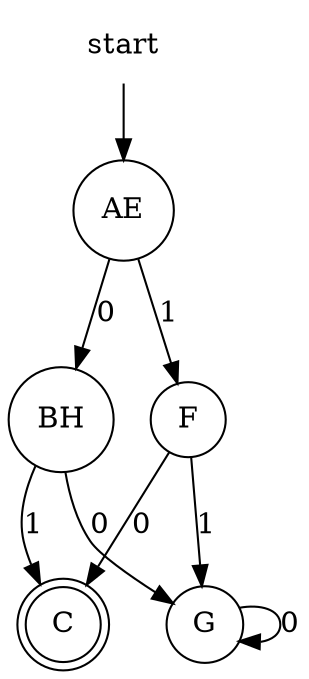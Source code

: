 digraph automaton {
    node [shape=none]; start;
    node [shape=doublecircle]; "C";
    node [shape=circle];
    start -> "AE";
    "AE" -> "BH" [label="0"];
    "AE" -> "F" [label="1"];
    "BH" -> "G" [label="0"];
    "BH" -> "C" [label="1"];
    "G" -> "G" [label="0"];
    "F" -> "C" [label="0"];
    "F" -> "G" [label="1"];
    }
